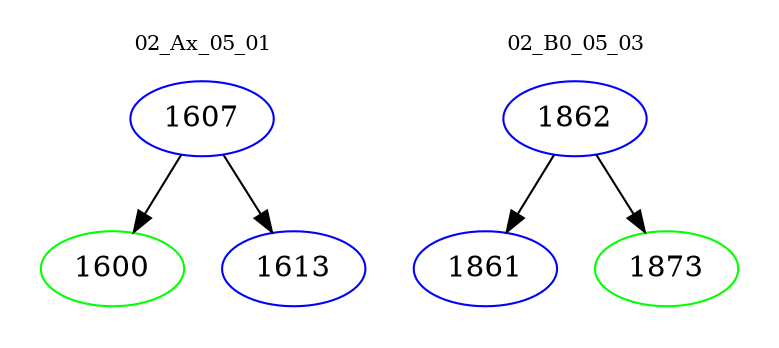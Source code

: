 digraph{
subgraph cluster_0 {
color = white
label = "02_Ax_05_01";
fontsize=10;
T0_1607 [label="1607", color="blue"]
T0_1607 -> T0_1600 [color="black"]
T0_1600 [label="1600", color="green"]
T0_1607 -> T0_1613 [color="black"]
T0_1613 [label="1613", color="blue"]
}
subgraph cluster_1 {
color = white
label = "02_B0_05_03";
fontsize=10;
T1_1862 [label="1862", color="blue"]
T1_1862 -> T1_1861 [color="black"]
T1_1861 [label="1861", color="blue"]
T1_1862 -> T1_1873 [color="black"]
T1_1873 [label="1873", color="green"]
}
}
